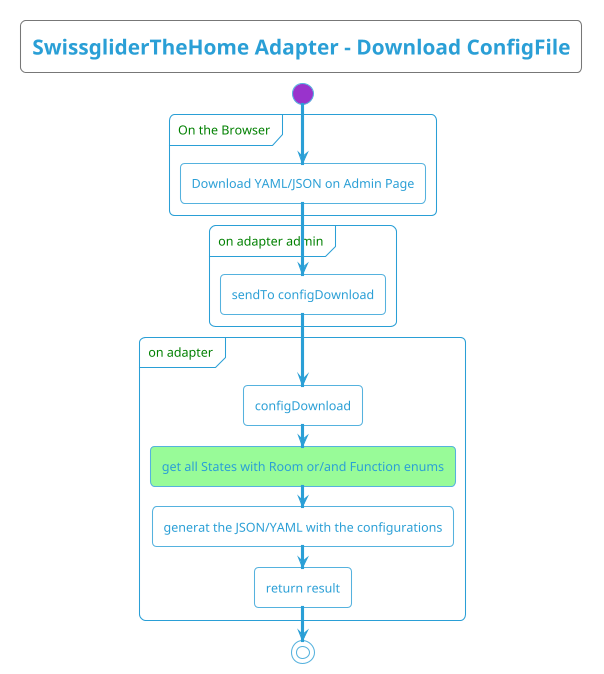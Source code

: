 @startuml
!theme cyborg-outline

<style>
    diamond {
        BackgroundColor #ccf
    }
    partition {
        FontColor green
        RoundCorner 10
    }
  arrow {
    FontColor black
    FontName arial
  }
</style>

title
    SwissgliderTheHome Adapter - Download ConfigFile
end title

start
partition "On the Browser" {
    :Download YAML/JSON on Admin Page;
}
partition "on adapter admin" {
:sendTo configDownload;
}
partition "on adapter" {
    :configDownload;
    #palegreen:get all States with Room or/and Function enums;
    :generat the JSON/YAML with the configurations;
    :return result;
}
stop

@enduml